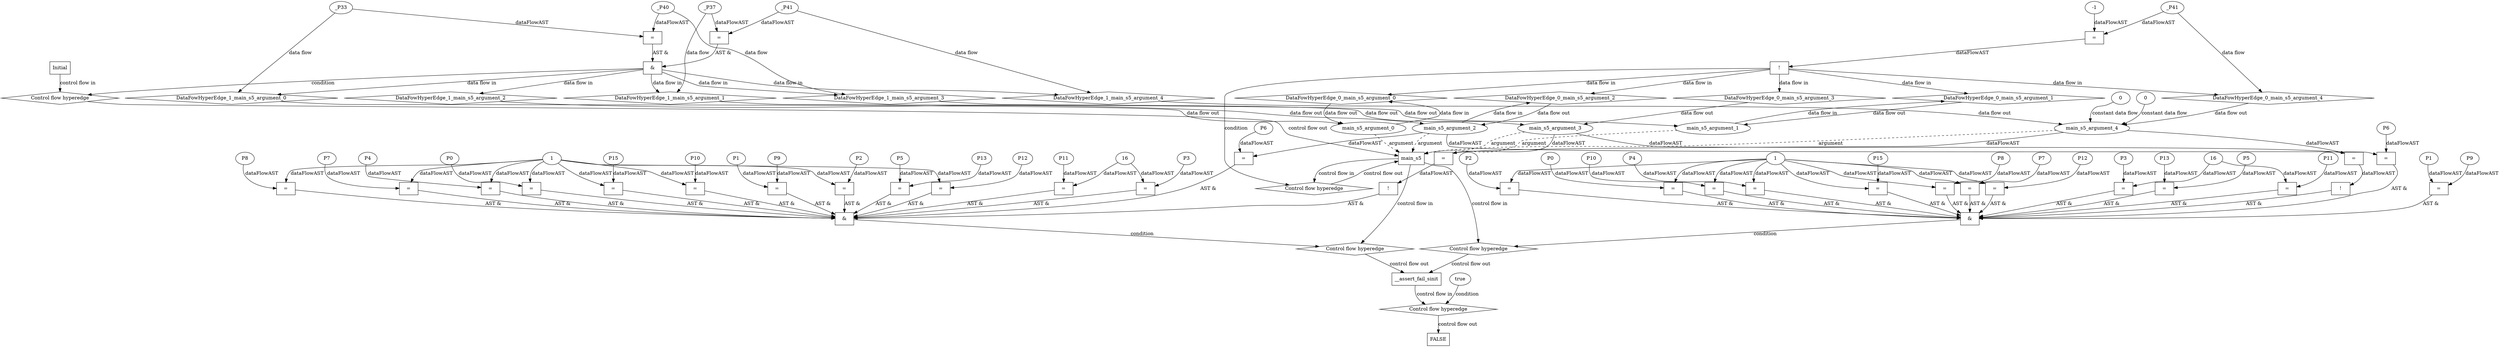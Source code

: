 digraph dag {
"__assert_fail_sinit" [label="__assert_fail_sinit" nodeName="__assert_fail_sinit" class=cfn  shape="rect"];
"main_s5" [label="main_s5" nodeName="main_s5" class=cfn  shape="rect"];
FALSE [label="FALSE" nodeName=FALSE class=cfn  shape="rect"];
Initial [label="Initial" nodeName=Initial class=cfn  shape="rect"];
ControlFowHyperEdge_0 [label="Control flow hyperedge" nodeName=ControlFowHyperEdge_0 class=controlFlowHyperEdge shape="diamond"];
"main_s5" -> ControlFowHyperEdge_0 [label="control flow in"]
ControlFowHyperEdge_0 -> "main_s5" [label="control flow out"]
ControlFowHyperEdge_1 [label="Control flow hyperedge" nodeName=ControlFowHyperEdge_1 class=controlFlowHyperEdge shape="diamond"];
"Initial" -> ControlFowHyperEdge_1 [label="control flow in"]
ControlFowHyperEdge_1 -> "main_s5" [label="control flow out"]
ControlFowHyperEdge_2 [label="Control flow hyperedge" nodeName=ControlFowHyperEdge_2 class=controlFlowHyperEdge shape="diamond"];
"main_s5" -> ControlFowHyperEdge_2 [label="control flow in"]
ControlFowHyperEdge_2 -> "__assert_fail_sinit" [label="control flow out"]
ControlFowHyperEdge_3 [label="Control flow hyperedge" nodeName=ControlFowHyperEdge_3 class=controlFlowHyperEdge shape="diamond"];
"main_s5" -> ControlFowHyperEdge_3 [label="control flow in"]
ControlFowHyperEdge_3 -> "__assert_fail_sinit" [label="control flow out"]
ControlFowHyperEdge_4 [label="Control flow hyperedge" nodeName=ControlFowHyperEdge_4 class=controlFlowHyperEdge shape="diamond"];
"__assert_fail_sinit" -> ControlFowHyperEdge_4 [label="control flow in"]
ControlFowHyperEdge_4 -> "FALSE" [label="control flow out"]
"main_s5_argument_0" [label="main_s5_argument_0" nodeName=argument0 class=argument  head="main_s5" shape="oval"];
"main_s5_argument_0" -> "main_s5"[label="argument" style="dashed"]
"main_s5_argument_1" [label="main_s5_argument_1" nodeName=argument1 class=argument  head="main_s5" shape="oval"];
"main_s5_argument_1" -> "main_s5"[label="argument" style="dashed"]
"main_s5_argument_2" [label="main_s5_argument_2" nodeName=argument2 class=argument  head="main_s5" shape="oval"];
"main_s5_argument_2" -> "main_s5"[label="argument" style="dashed"]
"main_s5_argument_3" [label="main_s5_argument_3" nodeName=argument3 class=argument  head="main_s5" shape="oval"];
"main_s5_argument_3" -> "main_s5"[label="argument" style="dashed"]
"main_s5_argument_4" [label="main_s5_argument_4" nodeName=argument4 class=argument  head="main_s5" shape="oval"];
"main_s5_argument_4" -> "main_s5"[label="argument" style="dashed"]

"xxxmain_s5___main_s5_0xxxguard_0_node_0" [label="!" nodeName="xxxmain_s5___main_s5_0xxxguard_0_node_0" class=Operator shape="rect"];
"xxxmain_s5___main_s5_0xxxguard_0_node_1" [label="=" nodeName="xxxmain_s5___main_s5_0xxxguard_0_node_1" class=Operator  shape="rect"];
"xxxmain_s5___main_s5_0xxxguard_0_node_3" [label="-1" nodeName="xxxmain_s5___main_s5_0xxxguard_0_node_3" class=Literal ];
"xxxmain_s5___main_s5_0xxxguard_0_node_1" -> "xxxmain_s5___main_s5_0xxxguard_0_node_0"[label="dataFlowAST"]
"xxxmain_s5___main_s5_0xxxdataFlow_0_node_0" -> "xxxmain_s5___main_s5_0xxxguard_0_node_1"[label="dataFlowAST"]
"xxxmain_s5___main_s5_0xxxguard_0_node_3" -> "xxxmain_s5___main_s5_0xxxguard_0_node_1"[label="dataFlowAST"]

"xxxmain_s5___main_s5_0xxxguard_0_node_0" -> "ControlFowHyperEdge_0" [label="condition"];
"xxxmain_s5___main_s5_0xxxdataFlow_0_node_0" [label="_P41" nodeName="xxxmain_s5___main_s5_0xxxdataFlow_0_node_0" class=Constant ];

"xxxmain_s5___main_s5_0xxxdataFlow_0_node_0" -> "DataFowHyperEdge_0_main_s5_argument_4" [label="data flow"];
"xxxmain_s5___Initial_1xxx_and" [label="&" nodeName="xxxmain_s5___Initial_1xxx_and" class=Operator shape="rect"];
"xxxmain_s5___Initial_1xxxguard_0_node_0" [label="=" nodeName="xxxmain_s5___Initial_1xxxguard_0_node_0" class=Operator  shape="rect"];
"xxxmain_s5___Initial_1xxxdataFlow2_node_0" -> "xxxmain_s5___Initial_1xxxguard_0_node_0"[label="dataFlowAST"]
"xxxmain_s5___Initial_1xxxdataFlow_0_node_0" -> "xxxmain_s5___Initial_1xxxguard_0_node_0"[label="dataFlowAST"]

"xxxmain_s5___Initial_1xxxguard_0_node_0" -> "xxxmain_s5___Initial_1xxx_and" [label="AST &"];
"xxxmain_s5___Initial_1xxxguard1_node_0" [label="=" nodeName="xxxmain_s5___Initial_1xxxguard1_node_0" class=Operator  shape="rect"];
"xxxmain_s5___Initial_1xxxdataFlow3_node_0" -> "xxxmain_s5___Initial_1xxxguard1_node_0"[label="dataFlowAST"]
"xxxmain_s5___Initial_1xxxdataFlow1_node_0" -> "xxxmain_s5___Initial_1xxxguard1_node_0"[label="dataFlowAST"]

"xxxmain_s5___Initial_1xxxguard1_node_0" -> "xxxmain_s5___Initial_1xxx_and" [label="AST &"];
"xxxmain_s5___Initial_1xxx_and" -> "ControlFowHyperEdge_1" [label="condition"];
"xxxmain_s5___Initial_1xxxdataFlow_0_node_0" [label="_P33" nodeName="xxxmain_s5___Initial_1xxxdataFlow_0_node_0" class=Constant ];

"xxxmain_s5___Initial_1xxxdataFlow_0_node_0" -> "DataFowHyperEdge_1_main_s5_argument_0" [label="data flow"];
"xxxmain_s5___Initial_1xxxdataFlow1_node_0" [label="_P37" nodeName="xxxmain_s5___Initial_1xxxdataFlow1_node_0" class=Constant ];

"xxxmain_s5___Initial_1xxxdataFlow1_node_0" -> "DataFowHyperEdge_1_main_s5_argument_1" [label="data flow"];
"xxxmain_s5___Initial_1xxxdataFlow2_node_0" [label="_P40" nodeName="xxxmain_s5___Initial_1xxxdataFlow2_node_0" class=Constant ];

"xxxmain_s5___Initial_1xxxdataFlow2_node_0" -> "DataFowHyperEdge_1_main_s5_argument_3" [label="data flow"];
"xxxmain_s5___Initial_1xxxdataFlow3_node_0" [label="_P41" nodeName="xxxmain_s5___Initial_1xxxdataFlow3_node_0" class=Constant ];

"xxxmain_s5___Initial_1xxxdataFlow3_node_0" -> "DataFowHyperEdge_1_main_s5_argument_4" [label="data flow"];
"xxx__assert_fail_sinit___main_s5_2xxx_and" [label="&" nodeName="xxx__assert_fail_sinit___main_s5_2xxx_and" class=Operator shape="rect"];
"xxx__assert_fail_sinit___main_s5_2xxxguard4_node_0" [label="=" nodeName="xxx__assert_fail_sinit___main_s5_2xxxguard4_node_0" class=Operator  shape="rect"];
"xxx__assert_fail_sinit___main_s5_2xxxguard4_node_1" [label="P1" nodeName="xxx__assert_fail_sinit___main_s5_2xxxguard4_node_1" class=Constant ];
"xxx__assert_fail_sinit___main_s5_2xxxguard4_node_2" [label="P9" nodeName="xxx__assert_fail_sinit___main_s5_2xxxguard4_node_2" class=Constant ];
"xxx__assert_fail_sinit___main_s5_2xxxguard4_node_1" -> "xxx__assert_fail_sinit___main_s5_2xxxguard4_node_0"[label="dataFlowAST"]
"xxx__assert_fail_sinit___main_s5_2xxxguard4_node_2" -> "xxx__assert_fail_sinit___main_s5_2xxxguard4_node_0"[label="dataFlowAST"]

"xxx__assert_fail_sinit___main_s5_2xxxguard4_node_0" -> "xxx__assert_fail_sinit___main_s5_2xxx_and" [label="AST &"];
"xxx__assert_fail_sinit___main_s5_2xxxguard12_node_0" [label="=" nodeName="xxx__assert_fail_sinit___main_s5_2xxxguard12_node_0" class=Operator  shape="rect"];
"xxx__assert_fail_sinit___main_s5_2xxxguard12_node_1" [label="P4" nodeName="xxx__assert_fail_sinit___main_s5_2xxxguard12_node_1" class=Constant ];
"xxx__assert_fail_sinit___main_s5_2xxxguard12_node_1" -> "xxx__assert_fail_sinit___main_s5_2xxxguard12_node_0"[label="dataFlowAST"]
"xxx__assert_fail_sinit___main_s5_2xxxguard_0_node_2" -> "xxx__assert_fail_sinit___main_s5_2xxxguard12_node_0"[label="dataFlowAST"]

"xxx__assert_fail_sinit___main_s5_2xxxguard12_node_0" -> "xxx__assert_fail_sinit___main_s5_2xxx_and" [label="AST &"];
"xxx__assert_fail_sinit___main_s5_2xxxguard13_node_0" [label="=" nodeName="xxx__assert_fail_sinit___main_s5_2xxxguard13_node_0" class=Operator  shape="rect"];
"xxx__assert_fail_sinit___main_s5_2xxxguard13_node_1" [label="P0" nodeName="xxx__assert_fail_sinit___main_s5_2xxxguard13_node_1" class=Constant ];
"xxx__assert_fail_sinit___main_s5_2xxxguard13_node_1" -> "xxx__assert_fail_sinit___main_s5_2xxxguard13_node_0"[label="dataFlowAST"]
"xxx__assert_fail_sinit___main_s5_2xxxguard_0_node_2" -> "xxx__assert_fail_sinit___main_s5_2xxxguard13_node_0"[label="dataFlowAST"]

"xxx__assert_fail_sinit___main_s5_2xxxguard13_node_0" -> "xxx__assert_fail_sinit___main_s5_2xxx_and" [label="AST &"];
"xxx__assert_fail_sinit___main_s5_2xxxguard11_node_0" [label="=" nodeName="xxx__assert_fail_sinit___main_s5_2xxxguard11_node_0" class=Operator  shape="rect"];
"xxx__assert_fail_sinit___main_s5_2xxxguard11_node_1" [label="P10" nodeName="xxx__assert_fail_sinit___main_s5_2xxxguard11_node_1" class=Constant ];
"xxx__assert_fail_sinit___main_s5_2xxxguard11_node_1" -> "xxx__assert_fail_sinit___main_s5_2xxxguard11_node_0"[label="dataFlowAST"]
"xxx__assert_fail_sinit___main_s5_2xxxguard_0_node_2" -> "xxx__assert_fail_sinit___main_s5_2xxxguard11_node_0"[label="dataFlowAST"]

"xxx__assert_fail_sinit___main_s5_2xxxguard11_node_0" -> "xxx__assert_fail_sinit___main_s5_2xxx_and" [label="AST &"];
"xxx__assert_fail_sinit___main_s5_2xxxguard5_node_0" [label="=" nodeName="xxx__assert_fail_sinit___main_s5_2xxxguard5_node_0" class=Operator  shape="rect"];
"xxx__assert_fail_sinit___main_s5_2xxxguard5_node_1" [label="P6" nodeName="xxx__assert_fail_sinit___main_s5_2xxxguard5_node_1" class=Constant ];
"xxx__assert_fail_sinit___main_s5_2xxxguard5_node_1" -> "xxx__assert_fail_sinit___main_s5_2xxxguard5_node_0"[label="dataFlowAST"]
"main_s5_argument_2" -> "xxx__assert_fail_sinit___main_s5_2xxxguard5_node_0"[label="dataFlowAST"]

"xxx__assert_fail_sinit___main_s5_2xxxguard5_node_0" -> "xxx__assert_fail_sinit___main_s5_2xxx_and" [label="AST &"];
"xxx__assert_fail_sinit___main_s5_2xxxguard6_node_0" [label="=" nodeName="xxx__assert_fail_sinit___main_s5_2xxxguard6_node_0" class=Operator  shape="rect"];
"xxx__assert_fail_sinit___main_s5_2xxxguard6_node_1" [label="P12" nodeName="xxx__assert_fail_sinit___main_s5_2xxxguard6_node_1" class=Constant ];
"xxx__assert_fail_sinit___main_s5_2xxxguard6_node_1" -> "xxx__assert_fail_sinit___main_s5_2xxxguard6_node_0"[label="dataFlowAST"]
"xxx__assert_fail_sinit___main_s5_2xxxguard_0_node_2" -> "xxx__assert_fail_sinit___main_s5_2xxxguard6_node_0"[label="dataFlowAST"]

"xxx__assert_fail_sinit___main_s5_2xxxguard6_node_0" -> "xxx__assert_fail_sinit___main_s5_2xxx_and" [label="AST &"];
"xxx__assert_fail_sinit___main_s5_2xxxguard10_node_0" [label="=" nodeName="xxx__assert_fail_sinit___main_s5_2xxxguard10_node_0" class=Operator  shape="rect"];
"xxx__assert_fail_sinit___main_s5_2xxxguard10_node_1" [label="P7" nodeName="xxx__assert_fail_sinit___main_s5_2xxxguard10_node_1" class=Constant ];
"xxx__assert_fail_sinit___main_s5_2xxxguard10_node_1" -> "xxx__assert_fail_sinit___main_s5_2xxxguard10_node_0"[label="dataFlowAST"]
"xxx__assert_fail_sinit___main_s5_2xxxguard_0_node_2" -> "xxx__assert_fail_sinit___main_s5_2xxxguard10_node_0"[label="dataFlowAST"]

"xxx__assert_fail_sinit___main_s5_2xxxguard10_node_0" -> "xxx__assert_fail_sinit___main_s5_2xxx_and" [label="AST &"];
"xxx__assert_fail_sinit___main_s5_2xxxguard_0_node_0" [label="=" nodeName="xxx__assert_fail_sinit___main_s5_2xxxguard_0_node_0" class=Operator  shape="rect"];
"xxx__assert_fail_sinit___main_s5_2xxxguard_0_node_1" [label="P8" nodeName="xxx__assert_fail_sinit___main_s5_2xxxguard_0_node_1" class=Constant ];
"xxx__assert_fail_sinit___main_s5_2xxxguard_0_node_2" [label="1" nodeName="xxx__assert_fail_sinit___main_s5_2xxxguard_0_node_2" class=Literal ];
"xxx__assert_fail_sinit___main_s5_2xxxguard_0_node_1" -> "xxx__assert_fail_sinit___main_s5_2xxxguard_0_node_0"[label="dataFlowAST"]
"xxx__assert_fail_sinit___main_s5_2xxxguard_0_node_2" -> "xxx__assert_fail_sinit___main_s5_2xxxguard_0_node_0"[label="dataFlowAST"]

"xxx__assert_fail_sinit___main_s5_2xxxguard_0_node_0" -> "xxx__assert_fail_sinit___main_s5_2xxx_and" [label="AST &"];
"xxx__assert_fail_sinit___main_s5_2xxxguard8_node_0" [label="=" nodeName="xxx__assert_fail_sinit___main_s5_2xxxguard8_node_0" class=Operator  shape="rect"];
"xxx__assert_fail_sinit___main_s5_2xxxguard8_node_1" [label="P5" nodeName="xxx__assert_fail_sinit___main_s5_2xxxguard8_node_1" class=Constant ];
"xxx__assert_fail_sinit___main_s5_2xxxguard8_node_2" [label="P13" nodeName="xxx__assert_fail_sinit___main_s5_2xxxguard8_node_2" class=Constant ];
"xxx__assert_fail_sinit___main_s5_2xxxguard8_node_1" -> "xxx__assert_fail_sinit___main_s5_2xxxguard8_node_0"[label="dataFlowAST"]
"xxx__assert_fail_sinit___main_s5_2xxxguard8_node_2" -> "xxx__assert_fail_sinit___main_s5_2xxxguard8_node_0"[label="dataFlowAST"]

"xxx__assert_fail_sinit___main_s5_2xxxguard8_node_0" -> "xxx__assert_fail_sinit___main_s5_2xxx_and" [label="AST &"];
"xxx__assert_fail_sinit___main_s5_2xxxguard1_node_0" [label="=" nodeName="xxx__assert_fail_sinit___main_s5_2xxxguard1_node_0" class=Operator  shape="rect"];
"xxx__assert_fail_sinit___main_s5_2xxxguard1_node_1" [label="P2" nodeName="xxx__assert_fail_sinit___main_s5_2xxxguard1_node_1" class=Constant ];
"xxx__assert_fail_sinit___main_s5_2xxxguard1_node_1" -> "xxx__assert_fail_sinit___main_s5_2xxxguard1_node_0"[label="dataFlowAST"]
"xxx__assert_fail_sinit___main_s5_2xxxguard_0_node_2" -> "xxx__assert_fail_sinit___main_s5_2xxxguard1_node_0"[label="dataFlowAST"]

"xxx__assert_fail_sinit___main_s5_2xxxguard1_node_0" -> "xxx__assert_fail_sinit___main_s5_2xxx_and" [label="AST &"];
"xxx__assert_fail_sinit___main_s5_2xxxguard9_node_0" [label="=" nodeName="xxx__assert_fail_sinit___main_s5_2xxxguard9_node_0" class=Operator  shape="rect"];
"xxx__assert_fail_sinit___main_s5_2xxxguard9_node_2" [label="P15" nodeName="xxx__assert_fail_sinit___main_s5_2xxxguard9_node_2" class=Constant ];
"xxx__assert_fail_sinit___main_s5_2xxxguard_0_node_2" -> "xxx__assert_fail_sinit___main_s5_2xxxguard9_node_0"[label="dataFlowAST"]
"xxx__assert_fail_sinit___main_s5_2xxxguard9_node_2" -> "xxx__assert_fail_sinit___main_s5_2xxxguard9_node_0"[label="dataFlowAST"]

"xxx__assert_fail_sinit___main_s5_2xxxguard9_node_0" -> "xxx__assert_fail_sinit___main_s5_2xxx_and" [label="AST &"];
"xxx__assert_fail_sinit___main_s5_2xxxguard3_node_0" [label="=" nodeName="xxx__assert_fail_sinit___main_s5_2xxxguard3_node_0" class=Operator  shape="rect"];
"xxx__assert_fail_sinit___main_s5_2xxxguard3_node_1" [label="P11" nodeName="xxx__assert_fail_sinit___main_s5_2xxxguard3_node_1" class=Constant ];
"xxx__assert_fail_sinit___main_s5_2xxxguard3_node_1" -> "xxx__assert_fail_sinit___main_s5_2xxxguard3_node_0"[label="dataFlowAST"]
"xxx__assert_fail_sinit___main_s5_2xxxguard2_node_2" -> "xxx__assert_fail_sinit___main_s5_2xxxguard3_node_0"[label="dataFlowAST"]

"xxx__assert_fail_sinit___main_s5_2xxxguard3_node_0" -> "xxx__assert_fail_sinit___main_s5_2xxx_and" [label="AST &"];
"xxx__assert_fail_sinit___main_s5_2xxxguard7_node_0" [label="!" nodeName="xxx__assert_fail_sinit___main_s5_2xxxguard7_node_0" class=Operator shape="rect"];
"xxx__assert_fail_sinit___main_s5_2xxxguard7_node_1" [label="=" nodeName="xxx__assert_fail_sinit___main_s5_2xxxguard7_node_1" class=Operator  shape="rect"];
"xxx__assert_fail_sinit___main_s5_2xxxguard7_node_1" -> "xxx__assert_fail_sinit___main_s5_2xxxguard7_node_0"[label="dataFlowAST"]
"main_s5_argument_3" -> "xxx__assert_fail_sinit___main_s5_2xxxguard7_node_1"[label="dataFlowAST"]
"main_s5_argument_4" -> "xxx__assert_fail_sinit___main_s5_2xxxguard7_node_1"[label="dataFlowAST"]

"xxx__assert_fail_sinit___main_s5_2xxxguard7_node_0" -> "xxx__assert_fail_sinit___main_s5_2xxx_and" [label="AST &"];
"xxx__assert_fail_sinit___main_s5_2xxxguard2_node_0" [label="=" nodeName="xxx__assert_fail_sinit___main_s5_2xxxguard2_node_0" class=Operator  shape="rect"];
"xxx__assert_fail_sinit___main_s5_2xxxguard2_node_1" [label="P3" nodeName="xxx__assert_fail_sinit___main_s5_2xxxguard2_node_1" class=Constant ];
"xxx__assert_fail_sinit___main_s5_2xxxguard2_node_2" [label="16" nodeName="xxx__assert_fail_sinit___main_s5_2xxxguard2_node_2" class=Literal ];
"xxx__assert_fail_sinit___main_s5_2xxxguard2_node_1" -> "xxx__assert_fail_sinit___main_s5_2xxxguard2_node_0"[label="dataFlowAST"]
"xxx__assert_fail_sinit___main_s5_2xxxguard2_node_2" -> "xxx__assert_fail_sinit___main_s5_2xxxguard2_node_0"[label="dataFlowAST"]

"xxx__assert_fail_sinit___main_s5_2xxxguard2_node_0" -> "xxx__assert_fail_sinit___main_s5_2xxx_and" [label="AST &"];
"xxx__assert_fail_sinit___main_s5_2xxx_and" -> "ControlFowHyperEdge_2" [label="condition"];
"xxx__assert_fail_sinit___main_s5_3xxx_and" [label="&" nodeName="xxx__assert_fail_sinit___main_s5_3xxx_and" class=Operator shape="rect"];
"xxx__assert_fail_sinit___main_s5_3xxxguard11_node_0" [label="=" nodeName="xxx__assert_fail_sinit___main_s5_3xxxguard11_node_0" class=Operator  shape="rect"];
"xxx__assert_fail_sinit___main_s5_3xxxguard11_node_1" [label="P10" nodeName="xxx__assert_fail_sinit___main_s5_3xxxguard11_node_1" class=Constant ];
"xxx__assert_fail_sinit___main_s5_3xxxguard11_node_1" -> "xxx__assert_fail_sinit___main_s5_3xxxguard11_node_0"[label="dataFlowAST"]
"xxx__assert_fail_sinit___main_s5_3xxxguard_0_node_2" -> "xxx__assert_fail_sinit___main_s5_3xxxguard11_node_0"[label="dataFlowAST"]

"xxx__assert_fail_sinit___main_s5_3xxxguard11_node_0" -> "xxx__assert_fail_sinit___main_s5_3xxx_and" [label="AST &"];
"xxx__assert_fail_sinit___main_s5_3xxxguard3_node_0" [label="=" nodeName="xxx__assert_fail_sinit___main_s5_3xxxguard3_node_0" class=Operator  shape="rect"];
"xxx__assert_fail_sinit___main_s5_3xxxguard3_node_1" [label="P11" nodeName="xxx__assert_fail_sinit___main_s5_3xxxguard3_node_1" class=Constant ];
"xxx__assert_fail_sinit___main_s5_3xxxguard3_node_1" -> "xxx__assert_fail_sinit___main_s5_3xxxguard3_node_0"[label="dataFlowAST"]
"xxx__assert_fail_sinit___main_s5_3xxxguard2_node_2" -> "xxx__assert_fail_sinit___main_s5_3xxxguard3_node_0"[label="dataFlowAST"]

"xxx__assert_fail_sinit___main_s5_3xxxguard3_node_0" -> "xxx__assert_fail_sinit___main_s5_3xxx_and" [label="AST &"];
"xxx__assert_fail_sinit___main_s5_3xxxguard1_node_0" [label="=" nodeName="xxx__assert_fail_sinit___main_s5_3xxxguard1_node_0" class=Operator  shape="rect"];
"xxx__assert_fail_sinit___main_s5_3xxxguard1_node_1" [label="P2" nodeName="xxx__assert_fail_sinit___main_s5_3xxxguard1_node_1" class=Constant ];
"xxx__assert_fail_sinit___main_s5_3xxxguard1_node_1" -> "xxx__assert_fail_sinit___main_s5_3xxxguard1_node_0"[label="dataFlowAST"]
"xxx__assert_fail_sinit___main_s5_3xxxguard_0_node_2" -> "xxx__assert_fail_sinit___main_s5_3xxxguard1_node_0"[label="dataFlowAST"]

"xxx__assert_fail_sinit___main_s5_3xxxguard1_node_0" -> "xxx__assert_fail_sinit___main_s5_3xxx_and" [label="AST &"];
"xxx__assert_fail_sinit___main_s5_3xxxguard13_node_0" [label="=" nodeName="xxx__assert_fail_sinit___main_s5_3xxxguard13_node_0" class=Operator  shape="rect"];
"xxx__assert_fail_sinit___main_s5_3xxxguard13_node_1" [label="P0" nodeName="xxx__assert_fail_sinit___main_s5_3xxxguard13_node_1" class=Constant ];
"xxx__assert_fail_sinit___main_s5_3xxxguard13_node_1" -> "xxx__assert_fail_sinit___main_s5_3xxxguard13_node_0"[label="dataFlowAST"]
"xxx__assert_fail_sinit___main_s5_3xxxguard_0_node_2" -> "xxx__assert_fail_sinit___main_s5_3xxxguard13_node_0"[label="dataFlowAST"]

"xxx__assert_fail_sinit___main_s5_3xxxguard13_node_0" -> "xxx__assert_fail_sinit___main_s5_3xxx_and" [label="AST &"];
"xxx__assert_fail_sinit___main_s5_3xxxguard4_node_0" [label="=" nodeName="xxx__assert_fail_sinit___main_s5_3xxxguard4_node_0" class=Operator  shape="rect"];
"xxx__assert_fail_sinit___main_s5_3xxxguard4_node_1" [label="P1" nodeName="xxx__assert_fail_sinit___main_s5_3xxxguard4_node_1" class=Constant ];
"xxx__assert_fail_sinit___main_s5_3xxxguard4_node_2" [label="P9" nodeName="xxx__assert_fail_sinit___main_s5_3xxxguard4_node_2" class=Constant ];
"xxx__assert_fail_sinit___main_s5_3xxxguard4_node_1" -> "xxx__assert_fail_sinit___main_s5_3xxxguard4_node_0"[label="dataFlowAST"]
"xxx__assert_fail_sinit___main_s5_3xxxguard4_node_2" -> "xxx__assert_fail_sinit___main_s5_3xxxguard4_node_0"[label="dataFlowAST"]

"xxx__assert_fail_sinit___main_s5_3xxxguard4_node_0" -> "xxx__assert_fail_sinit___main_s5_3xxx_and" [label="AST &"];
"xxx__assert_fail_sinit___main_s5_3xxxguard9_node_0" [label="=" nodeName="xxx__assert_fail_sinit___main_s5_3xxxguard9_node_0" class=Operator  shape="rect"];
"xxx__assert_fail_sinit___main_s5_3xxxguard9_node_2" [label="P15" nodeName="xxx__assert_fail_sinit___main_s5_3xxxguard9_node_2" class=Constant ];
"xxx__assert_fail_sinit___main_s5_3xxxguard_0_node_2" -> "xxx__assert_fail_sinit___main_s5_3xxxguard9_node_0"[label="dataFlowAST"]
"xxx__assert_fail_sinit___main_s5_3xxxguard9_node_2" -> "xxx__assert_fail_sinit___main_s5_3xxxguard9_node_0"[label="dataFlowAST"]

"xxx__assert_fail_sinit___main_s5_3xxxguard9_node_0" -> "xxx__assert_fail_sinit___main_s5_3xxx_and" [label="AST &"];
"xxx__assert_fail_sinit___main_s5_3xxxguard8_node_0" [label="=" nodeName="xxx__assert_fail_sinit___main_s5_3xxxguard8_node_0" class=Operator  shape="rect"];
"xxx__assert_fail_sinit___main_s5_3xxxguard8_node_1" [label="P5" nodeName="xxx__assert_fail_sinit___main_s5_3xxxguard8_node_1" class=Constant ];
"xxx__assert_fail_sinit___main_s5_3xxxguard8_node_2" [label="P13" nodeName="xxx__assert_fail_sinit___main_s5_3xxxguard8_node_2" class=Constant ];
"xxx__assert_fail_sinit___main_s5_3xxxguard8_node_1" -> "xxx__assert_fail_sinit___main_s5_3xxxguard8_node_0"[label="dataFlowAST"]
"xxx__assert_fail_sinit___main_s5_3xxxguard8_node_2" -> "xxx__assert_fail_sinit___main_s5_3xxxguard8_node_0"[label="dataFlowAST"]

"xxx__assert_fail_sinit___main_s5_3xxxguard8_node_0" -> "xxx__assert_fail_sinit___main_s5_3xxx_and" [label="AST &"];
"xxx__assert_fail_sinit___main_s5_3xxxguard2_node_0" [label="=" nodeName="xxx__assert_fail_sinit___main_s5_3xxxguard2_node_0" class=Operator  shape="rect"];
"xxx__assert_fail_sinit___main_s5_3xxxguard2_node_1" [label="P3" nodeName="xxx__assert_fail_sinit___main_s5_3xxxguard2_node_1" class=Constant ];
"xxx__assert_fail_sinit___main_s5_3xxxguard2_node_2" [label="16" nodeName="xxx__assert_fail_sinit___main_s5_3xxxguard2_node_2" class=Literal ];
"xxx__assert_fail_sinit___main_s5_3xxxguard2_node_1" -> "xxx__assert_fail_sinit___main_s5_3xxxguard2_node_0"[label="dataFlowAST"]
"xxx__assert_fail_sinit___main_s5_3xxxguard2_node_2" -> "xxx__assert_fail_sinit___main_s5_3xxxguard2_node_0"[label="dataFlowAST"]

"xxx__assert_fail_sinit___main_s5_3xxxguard2_node_0" -> "xxx__assert_fail_sinit___main_s5_3xxx_and" [label="AST &"];
"xxx__assert_fail_sinit___main_s5_3xxxguard12_node_0" [label="=" nodeName="xxx__assert_fail_sinit___main_s5_3xxxguard12_node_0" class=Operator  shape="rect"];
"xxx__assert_fail_sinit___main_s5_3xxxguard12_node_1" [label="P4" nodeName="xxx__assert_fail_sinit___main_s5_3xxxguard12_node_1" class=Constant ];
"xxx__assert_fail_sinit___main_s5_3xxxguard12_node_1" -> "xxx__assert_fail_sinit___main_s5_3xxxguard12_node_0"[label="dataFlowAST"]
"xxx__assert_fail_sinit___main_s5_3xxxguard_0_node_2" -> "xxx__assert_fail_sinit___main_s5_3xxxguard12_node_0"[label="dataFlowAST"]

"xxx__assert_fail_sinit___main_s5_3xxxguard12_node_0" -> "xxx__assert_fail_sinit___main_s5_3xxx_and" [label="AST &"];
"xxx__assert_fail_sinit___main_s5_3xxxguard7_node_0" [label="!" nodeName="xxx__assert_fail_sinit___main_s5_3xxxguard7_node_0" class=Operator shape="rect"];
"xxx__assert_fail_sinit___main_s5_3xxxguard7_node_1" [label="=" nodeName="xxx__assert_fail_sinit___main_s5_3xxxguard7_node_1" class=Operator  shape="rect"];
"xxx__assert_fail_sinit___main_s5_3xxxguard7_node_1" -> "xxx__assert_fail_sinit___main_s5_3xxxguard7_node_0"[label="dataFlowAST"]
"main_s5_argument_3" -> "xxx__assert_fail_sinit___main_s5_3xxxguard7_node_1"[label="dataFlowAST"]
"main_s5_argument_4" -> "xxx__assert_fail_sinit___main_s5_3xxxguard7_node_1"[label="dataFlowAST"]

"xxx__assert_fail_sinit___main_s5_3xxxguard7_node_0" -> "xxx__assert_fail_sinit___main_s5_3xxx_and" [label="AST &"];
"xxx__assert_fail_sinit___main_s5_3xxxguard10_node_0" [label="=" nodeName="xxx__assert_fail_sinit___main_s5_3xxxguard10_node_0" class=Operator  shape="rect"];
"xxx__assert_fail_sinit___main_s5_3xxxguard10_node_1" [label="P7" nodeName="xxx__assert_fail_sinit___main_s5_3xxxguard10_node_1" class=Constant ];
"xxx__assert_fail_sinit___main_s5_3xxxguard10_node_1" -> "xxx__assert_fail_sinit___main_s5_3xxxguard10_node_0"[label="dataFlowAST"]
"xxx__assert_fail_sinit___main_s5_3xxxguard_0_node_2" -> "xxx__assert_fail_sinit___main_s5_3xxxguard10_node_0"[label="dataFlowAST"]

"xxx__assert_fail_sinit___main_s5_3xxxguard10_node_0" -> "xxx__assert_fail_sinit___main_s5_3xxx_and" [label="AST &"];
"xxx__assert_fail_sinit___main_s5_3xxxguard_0_node_0" [label="=" nodeName="xxx__assert_fail_sinit___main_s5_3xxxguard_0_node_0" class=Operator  shape="rect"];
"xxx__assert_fail_sinit___main_s5_3xxxguard_0_node_1" [label="P8" nodeName="xxx__assert_fail_sinit___main_s5_3xxxguard_0_node_1" class=Constant ];
"xxx__assert_fail_sinit___main_s5_3xxxguard_0_node_2" [label="1" nodeName="xxx__assert_fail_sinit___main_s5_3xxxguard_0_node_2" class=Literal ];
"xxx__assert_fail_sinit___main_s5_3xxxguard_0_node_1" -> "xxx__assert_fail_sinit___main_s5_3xxxguard_0_node_0"[label="dataFlowAST"]
"xxx__assert_fail_sinit___main_s5_3xxxguard_0_node_2" -> "xxx__assert_fail_sinit___main_s5_3xxxguard_0_node_0"[label="dataFlowAST"]

"xxx__assert_fail_sinit___main_s5_3xxxguard_0_node_0" -> "xxx__assert_fail_sinit___main_s5_3xxx_and" [label="AST &"];
"xxx__assert_fail_sinit___main_s5_3xxxguard5_node_0" [label="=" nodeName="xxx__assert_fail_sinit___main_s5_3xxxguard5_node_0" class=Operator  shape="rect"];
"xxx__assert_fail_sinit___main_s5_3xxxguard5_node_1" [label="P6" nodeName="xxx__assert_fail_sinit___main_s5_3xxxguard5_node_1" class=Constant ];
"xxx__assert_fail_sinit___main_s5_3xxxguard5_node_1" -> "xxx__assert_fail_sinit___main_s5_3xxxguard5_node_0"[label="dataFlowAST"]
"main_s5_argument_2" -> "xxx__assert_fail_sinit___main_s5_3xxxguard5_node_0"[label="dataFlowAST"]

"xxx__assert_fail_sinit___main_s5_3xxxguard5_node_0" -> "xxx__assert_fail_sinit___main_s5_3xxx_and" [label="AST &"];
"xxx__assert_fail_sinit___main_s5_3xxxguard6_node_0" [label="=" nodeName="xxx__assert_fail_sinit___main_s5_3xxxguard6_node_0" class=Operator  shape="rect"];
"xxx__assert_fail_sinit___main_s5_3xxxguard6_node_1" [label="P12" nodeName="xxx__assert_fail_sinit___main_s5_3xxxguard6_node_1" class=Constant ];
"xxx__assert_fail_sinit___main_s5_3xxxguard6_node_1" -> "xxx__assert_fail_sinit___main_s5_3xxxguard6_node_0"[label="dataFlowAST"]
"xxx__assert_fail_sinit___main_s5_3xxxguard_0_node_2" -> "xxx__assert_fail_sinit___main_s5_3xxxguard6_node_0"[label="dataFlowAST"]

"xxx__assert_fail_sinit___main_s5_3xxxguard6_node_0" -> "xxx__assert_fail_sinit___main_s5_3xxx_and" [label="AST &"];
"xxx__assert_fail_sinit___main_s5_3xxx_and" -> "ControlFowHyperEdge_3" [label="condition"];
"xxxFALSE_____assert_fail_sinit_4xxxguard_0_node_0" [label="true" nodeName="xxxFALSE_____assert_fail_sinit_4xxxguard_0_node_0" class=BoolValue ];

"xxxFALSE_____assert_fail_sinit_4xxxguard_0_node_0" -> "ControlFowHyperEdge_4" [label="condition"];
"DataFowHyperEdge_0_main_s5_argument_0" [label="DataFowHyperEdge_0_main_s5_argument_0" nodeName="DataFowHyperEdge_0_main_s5_argument_0" class=DataFlowHyperedge shape="diamond"];
"DataFowHyperEdge_0_main_s5_argument_0" -> "main_s5_argument_0"[label="data flow out"]
"xxxmain_s5___main_s5_0xxxguard_0_node_0" -> "DataFowHyperEdge_0_main_s5_argument_0"[label="data flow in"]
"DataFowHyperEdge_0_main_s5_argument_1" [label="DataFowHyperEdge_0_main_s5_argument_1" nodeName="DataFowHyperEdge_0_main_s5_argument_1" class=DataFlowHyperedge shape="diamond"];
"DataFowHyperEdge_0_main_s5_argument_1" -> "main_s5_argument_1"[label="data flow out"]
"xxxmain_s5___main_s5_0xxxguard_0_node_0" -> "DataFowHyperEdge_0_main_s5_argument_1"[label="data flow in"]
"DataFowHyperEdge_0_main_s5_argument_2" [label="DataFowHyperEdge_0_main_s5_argument_2" nodeName="DataFowHyperEdge_0_main_s5_argument_2" class=DataFlowHyperedge shape="diamond"];
"DataFowHyperEdge_0_main_s5_argument_2" -> "main_s5_argument_2"[label="data flow out"]
"xxxmain_s5___main_s5_0xxxguard_0_node_0" -> "DataFowHyperEdge_0_main_s5_argument_2"[label="data flow in"]
"DataFowHyperEdge_0_main_s5_argument_3" [label="DataFowHyperEdge_0_main_s5_argument_3" nodeName="DataFowHyperEdge_0_main_s5_argument_3" class=DataFlowHyperedge shape="diamond"];
"DataFowHyperEdge_0_main_s5_argument_3" -> "main_s5_argument_3"[label="data flow out"]
"xxxmain_s5___main_s5_0xxxguard_0_node_0" -> "DataFowHyperEdge_0_main_s5_argument_3"[label="data flow in"]
"DataFowHyperEdge_0_main_s5_argument_4" [label="DataFowHyperEdge_0_main_s5_argument_4" nodeName="DataFowHyperEdge_0_main_s5_argument_4" class=DataFlowHyperedge shape="diamond"];
"DataFowHyperEdge_0_main_s5_argument_4" -> "main_s5_argument_4"[label="data flow out"]
"xxxmain_s5___main_s5_0xxxguard_0_node_0" -> "DataFowHyperEdge_0_main_s5_argument_4"[label="data flow in"]
"DataFowHyperEdge_1_main_s5_argument_0" [label="DataFowHyperEdge_1_main_s5_argument_0" nodeName="DataFowHyperEdge_1_main_s5_argument_0" class=DataFlowHyperedge shape="diamond"];
"DataFowHyperEdge_1_main_s5_argument_0" -> "main_s5_argument_0"[label="data flow out"]
"xxxmain_s5___Initial_1xxx_and" -> "DataFowHyperEdge_1_main_s5_argument_0"[label="data flow in"]
"DataFowHyperEdge_1_main_s5_argument_1" [label="DataFowHyperEdge_1_main_s5_argument_1" nodeName="DataFowHyperEdge_1_main_s5_argument_1" class=DataFlowHyperedge shape="diamond"];
"DataFowHyperEdge_1_main_s5_argument_1" -> "main_s5_argument_1"[label="data flow out"]
"xxxmain_s5___Initial_1xxx_and" -> "DataFowHyperEdge_1_main_s5_argument_1"[label="data flow in"]
"DataFowHyperEdge_1_main_s5_argument_2" [label="DataFowHyperEdge_1_main_s5_argument_2" nodeName="DataFowHyperEdge_1_main_s5_argument_2" class=DataFlowHyperedge shape="diamond"];
"DataFowHyperEdge_1_main_s5_argument_2" -> "main_s5_argument_2"[label="data flow out"]
"xxxmain_s5___Initial_1xxx_and" -> "DataFowHyperEdge_1_main_s5_argument_2"[label="data flow in"]
"DataFowHyperEdge_1_main_s5_argument_3" [label="DataFowHyperEdge_1_main_s5_argument_3" nodeName="DataFowHyperEdge_1_main_s5_argument_3" class=DataFlowHyperedge shape="diamond"];
"DataFowHyperEdge_1_main_s5_argument_3" -> "main_s5_argument_3"[label="data flow out"]
"xxxmain_s5___Initial_1xxx_and" -> "DataFowHyperEdge_1_main_s5_argument_3"[label="data flow in"]
"DataFowHyperEdge_1_main_s5_argument_4" [label="DataFowHyperEdge_1_main_s5_argument_4" nodeName="DataFowHyperEdge_1_main_s5_argument_4" class=DataFlowHyperedge shape="diamond"];
"DataFowHyperEdge_1_main_s5_argument_4" -> "main_s5_argument_4"[label="data flow out"]
"xxxmain_s5___Initial_1xxx_and" -> "DataFowHyperEdge_1_main_s5_argument_4"[label="data flow in"]
"xxx__assert_fail_sinit___main_s5_2xxxmain_s5_argument_4_constant_0" [label="0" nodeName="xxx__assert_fail_sinit___main_s5_2xxxmain_s5_argument_4_constant_0" class=Constant];
"xxx__assert_fail_sinit___main_s5_2xxxmain_s5_argument_4_constant_0" -> "main_s5_argument_4" [label="constant data flow"];
"xxx__assert_fail_sinit___main_s5_3xxxmain_s5_argument_4_constant_0" [label="0" nodeName="xxx__assert_fail_sinit___main_s5_3xxxmain_s5_argument_4_constant_0" class=Constant];
"xxx__assert_fail_sinit___main_s5_3xxxmain_s5_argument_4_constant_0" -> "main_s5_argument_4" [label="constant data flow"];
"main_s5_argument_0" -> "DataFowHyperEdge_0_main_s5_argument_0"[label="data flow in"]
"main_s5_argument_1" -> "DataFowHyperEdge_0_main_s5_argument_1"[label="data flow in"]
"main_s5_argument_2" -> "DataFowHyperEdge_0_main_s5_argument_2"[label="data flow in"]




}
